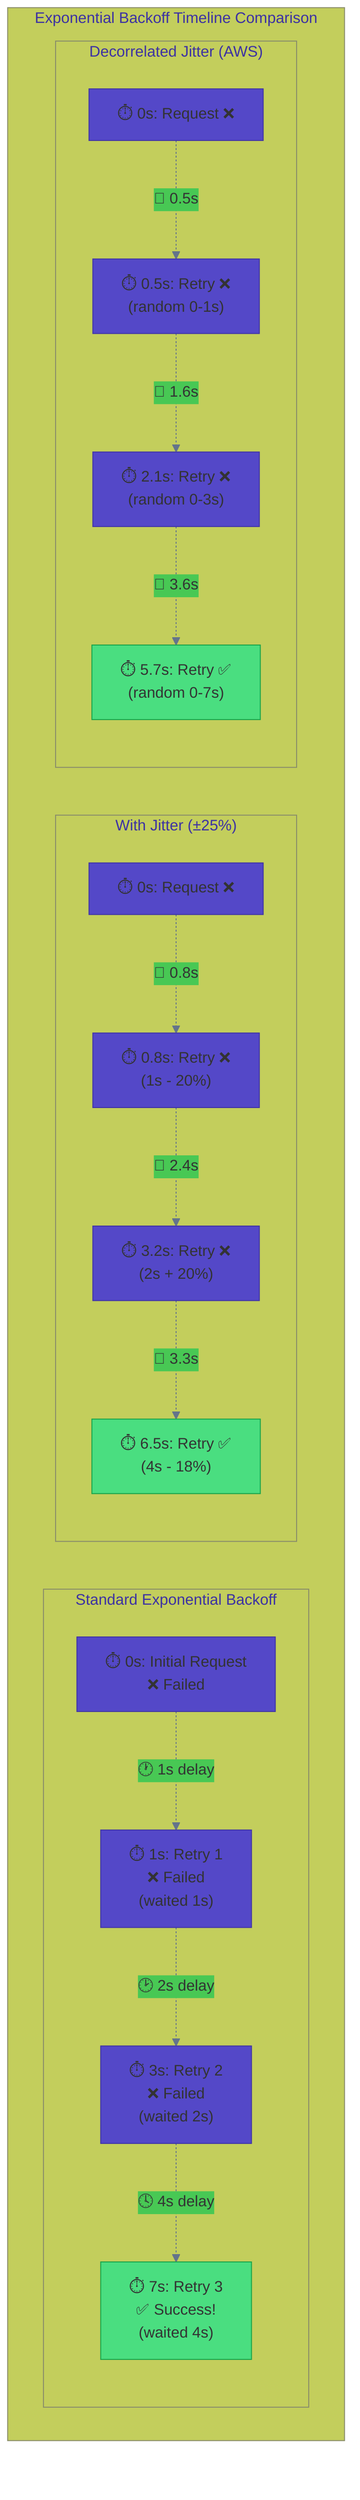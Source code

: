 %%{init: {
  'theme': 'base',
  'themeVariables': {
    'primaryColor': '#5448C8',
    'primaryTextColor': '#333',
    'primaryBorderColor': '#3f33a6',
    'lineColor': '#64748b',
    'background': '#f8fafc'
  }
}}%%

graph TB
    subgraph "Exponential Backoff Timeline Comparison"
        subgraph "Standard Exponential Backoff"
            T0["⏱️ 0s: Initial Request<br/>❌ Failed"]
            T1["⏱️ 1s: Retry 1<br/>❌ Failed<br/>(waited 1s)"]
            T2["⏱️ 3s: Retry 2<br/>❌ Failed<br/>(waited 2s)"]
            T3["⏱️ 7s: Retry 3<br/>✅ Success!<br/>(waited 4s)"]
            
            T0 -.->|"🕐 1s delay"| T1
            T1 -.->|"🕑 2s delay"| T2
            T2 -.->|"🕓 4s delay"| T3
        end
        
        subgraph "With Jitter (±25%)" 
            J0["⏱️ 0s: Request ❌"]
            J1["⏱️ 0.8s: Retry ❌<br/>(1s - 20%)"]
            J2["⏱️ 3.2s: Retry ❌<br/>(2s + 20%)"]
            J3["⏱️ 6.5s: Retry ✅<br/>(4s - 18%)"]
            
            J0 -.->|"🎲 0.8s"| J1
            J1 -.->|"🎲 2.4s"| J2
            J2 -.->|"🎲 3.3s"| J3
        end
        
        subgraph "Decorrelated Jitter (AWS)"
            D0["⏱️ 0s: Request ❌"]
            D1["⏱️ 0.5s: Retry ❌<br/>(random 0-1s)"]
            D2["⏱️ 2.1s: Retry ❌<br/>(random 0-3s)"]
            D3["⏱️ 5.7s: Retry ✅<br/>(random 0-7s)"]
            
            D0 -.->|"🎲 0.5s"| D1
            D1 -.->|"🎲 1.6s"| D2
            D2 -.->|"🎲 3.6s"| D3
        end
    end
    
    style T3 fill:#4ade80,stroke:#16a34a
    style J3 fill:#4ade80,stroke:#16a34a
    style D3 fill:#4ade80,stroke:#16a34a